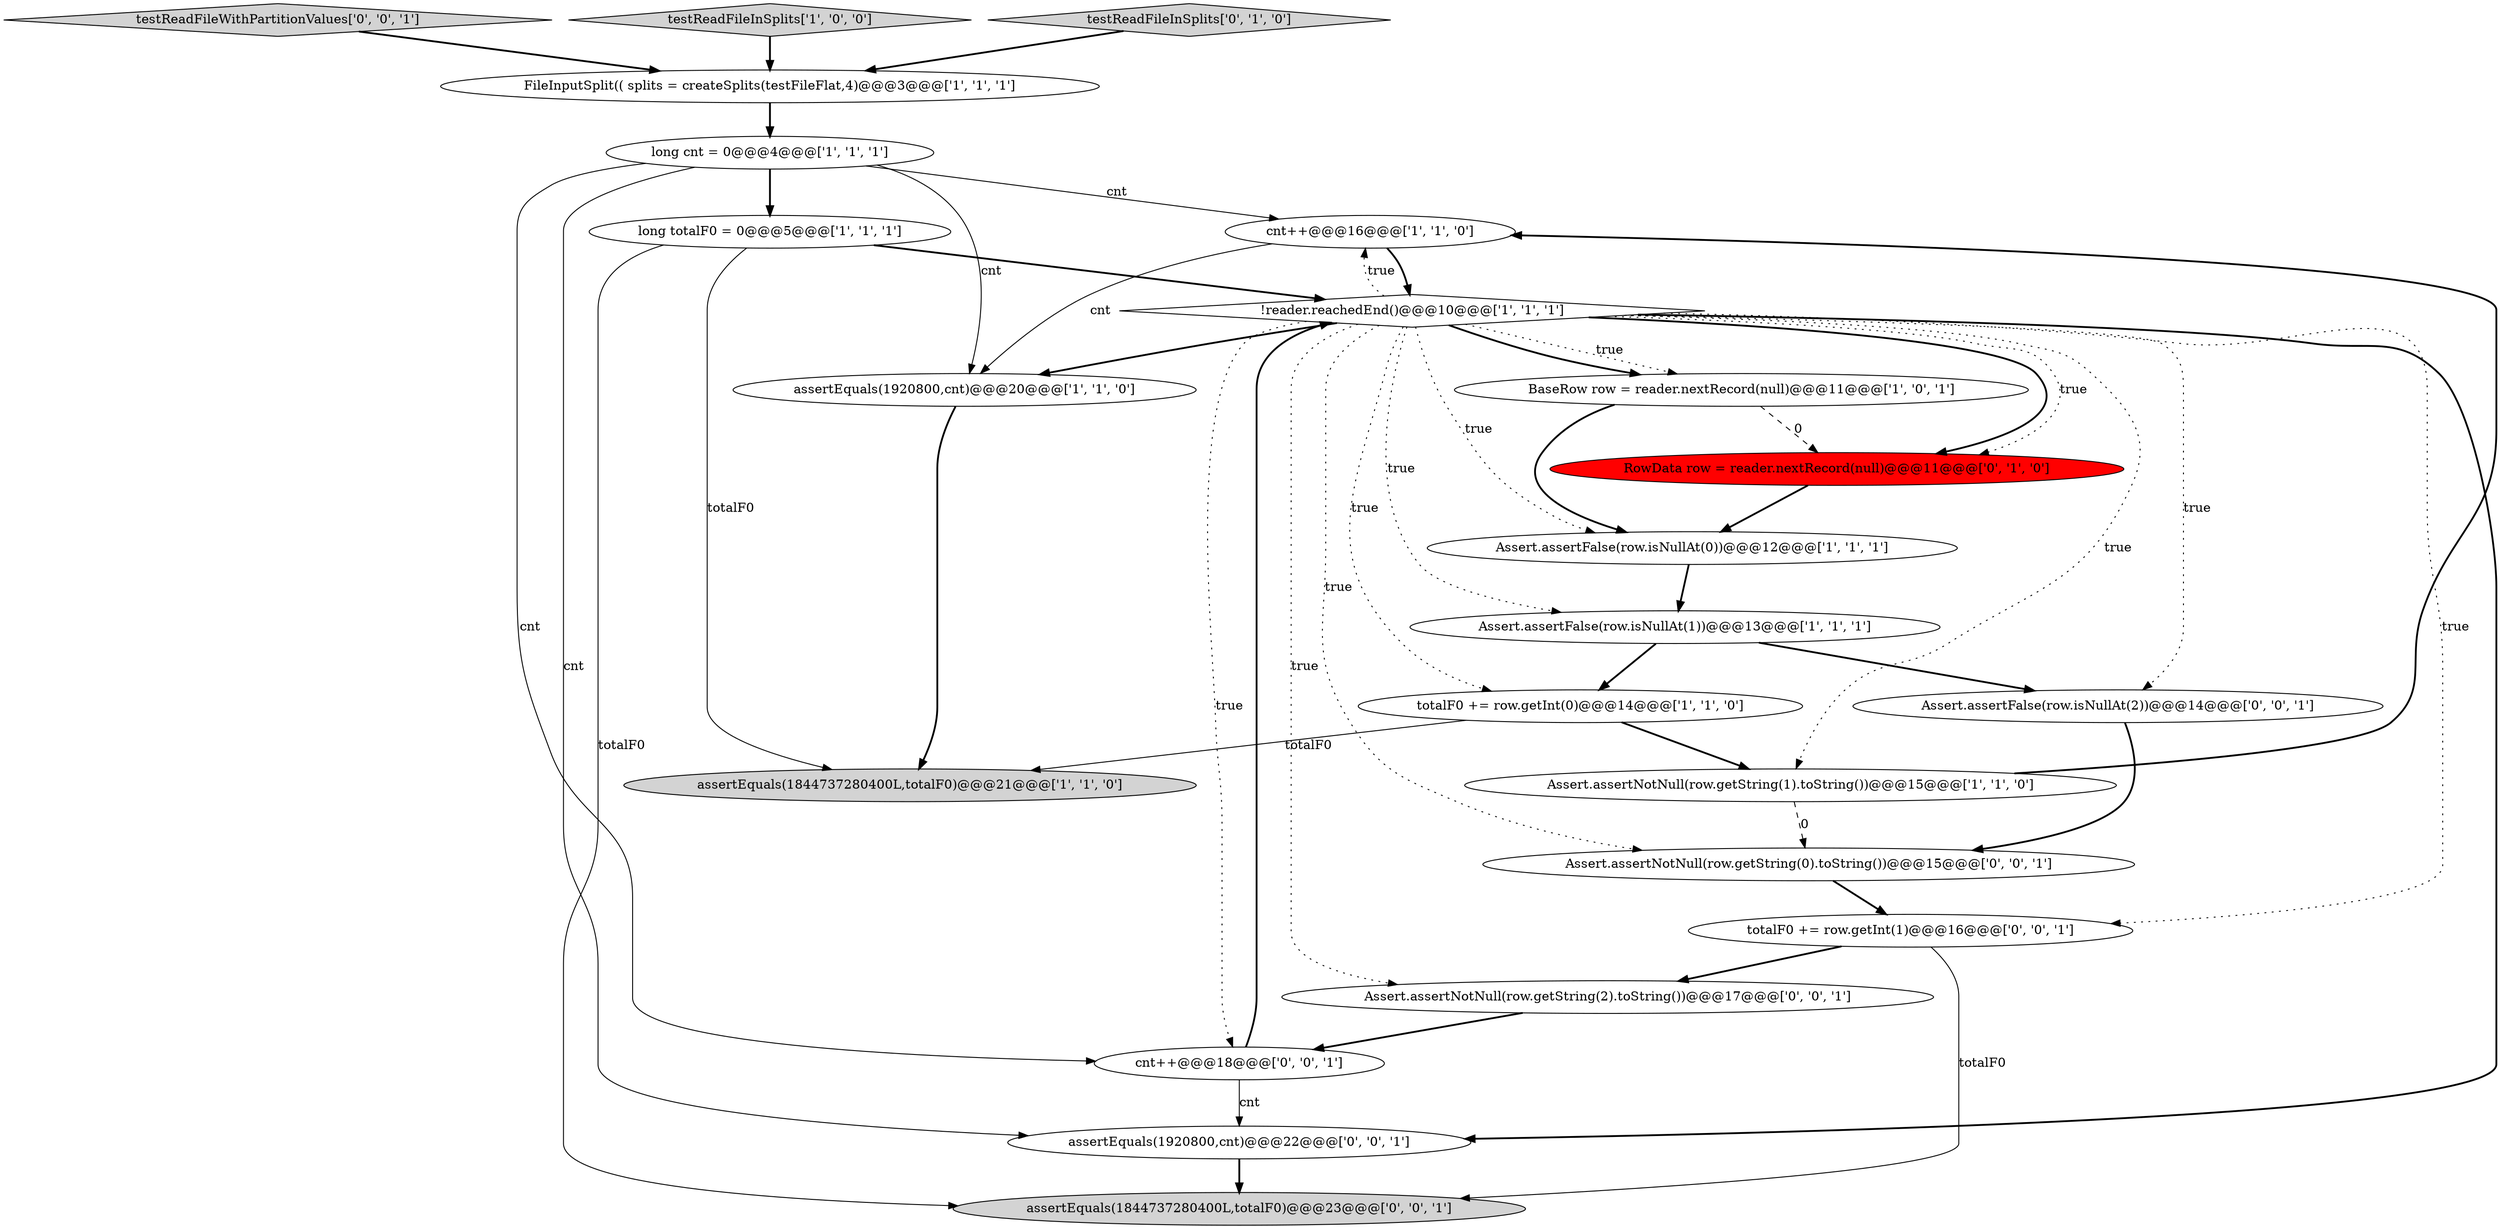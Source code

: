 digraph {
17 [style = filled, label = "testReadFileWithPartitionValues['0', '0', '1']", fillcolor = lightgray, shape = diamond image = "AAA0AAABBB3BBB"];
22 [style = filled, label = "Assert.assertFalse(row.isNullAt(2))@@@14@@@['0', '0', '1']", fillcolor = white, shape = ellipse image = "AAA0AAABBB3BBB"];
6 [style = filled, label = "FileInputSplit(( splits = createSplits(testFileFlat,4)@@@3@@@['1', '1', '1']", fillcolor = white, shape = ellipse image = "AAA0AAABBB1BBB"];
16 [style = filled, label = "assertEquals(1844737280400L,totalF0)@@@23@@@['0', '0', '1']", fillcolor = lightgray, shape = ellipse image = "AAA0AAABBB3BBB"];
12 [style = filled, label = "Assert.assertNotNull(row.getString(1).toString())@@@15@@@['1', '1', '0']", fillcolor = white, shape = ellipse image = "AAA0AAABBB1BBB"];
10 [style = filled, label = "BaseRow row = reader.nextRecord(null)@@@11@@@['1', '0', '1']", fillcolor = white, shape = ellipse image = "AAA0AAABBB1BBB"];
4 [style = filled, label = "Assert.assertFalse(row.isNullAt(0))@@@12@@@['1', '1', '1']", fillcolor = white, shape = ellipse image = "AAA0AAABBB1BBB"];
14 [style = filled, label = "RowData row = reader.nextRecord(null)@@@11@@@['0', '1', '0']", fillcolor = red, shape = ellipse image = "AAA1AAABBB2BBB"];
5 [style = filled, label = "Assert.assertFalse(row.isNullAt(1))@@@13@@@['1', '1', '1']", fillcolor = white, shape = ellipse image = "AAA0AAABBB1BBB"];
3 [style = filled, label = "long cnt = 0@@@4@@@['1', '1', '1']", fillcolor = white, shape = ellipse image = "AAA0AAABBB1BBB"];
1 [style = filled, label = "totalF0 += row.getInt(0)@@@14@@@['1', '1', '0']", fillcolor = white, shape = ellipse image = "AAA0AAABBB1BBB"];
11 [style = filled, label = "testReadFileInSplits['1', '0', '0']", fillcolor = lightgray, shape = diamond image = "AAA0AAABBB1BBB"];
20 [style = filled, label = "totalF0 += row.getInt(1)@@@16@@@['0', '0', '1']", fillcolor = white, shape = ellipse image = "AAA0AAABBB3BBB"];
13 [style = filled, label = "testReadFileInSplits['0', '1', '0']", fillcolor = lightgray, shape = diamond image = "AAA0AAABBB2BBB"];
2 [style = filled, label = "assertEquals(1920800,cnt)@@@20@@@['1', '1', '0']", fillcolor = white, shape = ellipse image = "AAA0AAABBB1BBB"];
21 [style = filled, label = "Assert.assertNotNull(row.getString(2).toString())@@@17@@@['0', '0', '1']", fillcolor = white, shape = ellipse image = "AAA0AAABBB3BBB"];
15 [style = filled, label = "assertEquals(1920800,cnt)@@@22@@@['0', '0', '1']", fillcolor = white, shape = ellipse image = "AAA0AAABBB3BBB"];
8 [style = filled, label = "cnt++@@@16@@@['1', '1', '0']", fillcolor = white, shape = ellipse image = "AAA0AAABBB1BBB"];
18 [style = filled, label = "Assert.assertNotNull(row.getString(0).toString())@@@15@@@['0', '0', '1']", fillcolor = white, shape = ellipse image = "AAA0AAABBB3BBB"];
7 [style = filled, label = "!reader.reachedEnd()@@@10@@@['1', '1', '1']", fillcolor = white, shape = diamond image = "AAA0AAABBB1BBB"];
19 [style = filled, label = "cnt++@@@18@@@['0', '0', '1']", fillcolor = white, shape = ellipse image = "AAA0AAABBB3BBB"];
0 [style = filled, label = "long totalF0 = 0@@@5@@@['1', '1', '1']", fillcolor = white, shape = ellipse image = "AAA0AAABBB1BBB"];
9 [style = filled, label = "assertEquals(1844737280400L,totalF0)@@@21@@@['1', '1', '0']", fillcolor = lightgray, shape = ellipse image = "AAA0AAABBB1BBB"];
6->3 [style = bold, label=""];
7->10 [style = dotted, label="true"];
21->19 [style = bold, label=""];
17->6 [style = bold, label=""];
7->10 [style = bold, label=""];
3->2 [style = solid, label="cnt"];
0->9 [style = solid, label="totalF0"];
7->19 [style = dotted, label="true"];
11->6 [style = bold, label=""];
2->9 [style = bold, label=""];
15->16 [style = bold, label=""];
8->2 [style = solid, label="cnt"];
3->0 [style = bold, label=""];
8->7 [style = bold, label=""];
7->12 [style = dotted, label="true"];
0->7 [style = bold, label=""];
7->14 [style = bold, label=""];
20->21 [style = bold, label=""];
7->5 [style = dotted, label="true"];
7->20 [style = dotted, label="true"];
5->1 [style = bold, label=""];
18->20 [style = bold, label=""];
22->18 [style = bold, label=""];
7->2 [style = bold, label=""];
12->8 [style = bold, label=""];
7->4 [style = dotted, label="true"];
0->16 [style = solid, label="totalF0"];
1->12 [style = bold, label=""];
10->4 [style = bold, label=""];
19->15 [style = solid, label="cnt"];
7->18 [style = dotted, label="true"];
7->15 [style = bold, label=""];
1->9 [style = solid, label="totalF0"];
12->18 [style = dashed, label="0"];
3->8 [style = solid, label="cnt"];
13->6 [style = bold, label=""];
7->22 [style = dotted, label="true"];
7->1 [style = dotted, label="true"];
7->8 [style = dotted, label="true"];
7->21 [style = dotted, label="true"];
5->22 [style = bold, label=""];
4->5 [style = bold, label=""];
19->7 [style = bold, label=""];
10->14 [style = dashed, label="0"];
3->15 [style = solid, label="cnt"];
20->16 [style = solid, label="totalF0"];
3->19 [style = solid, label="cnt"];
14->4 [style = bold, label=""];
7->14 [style = dotted, label="true"];
}
